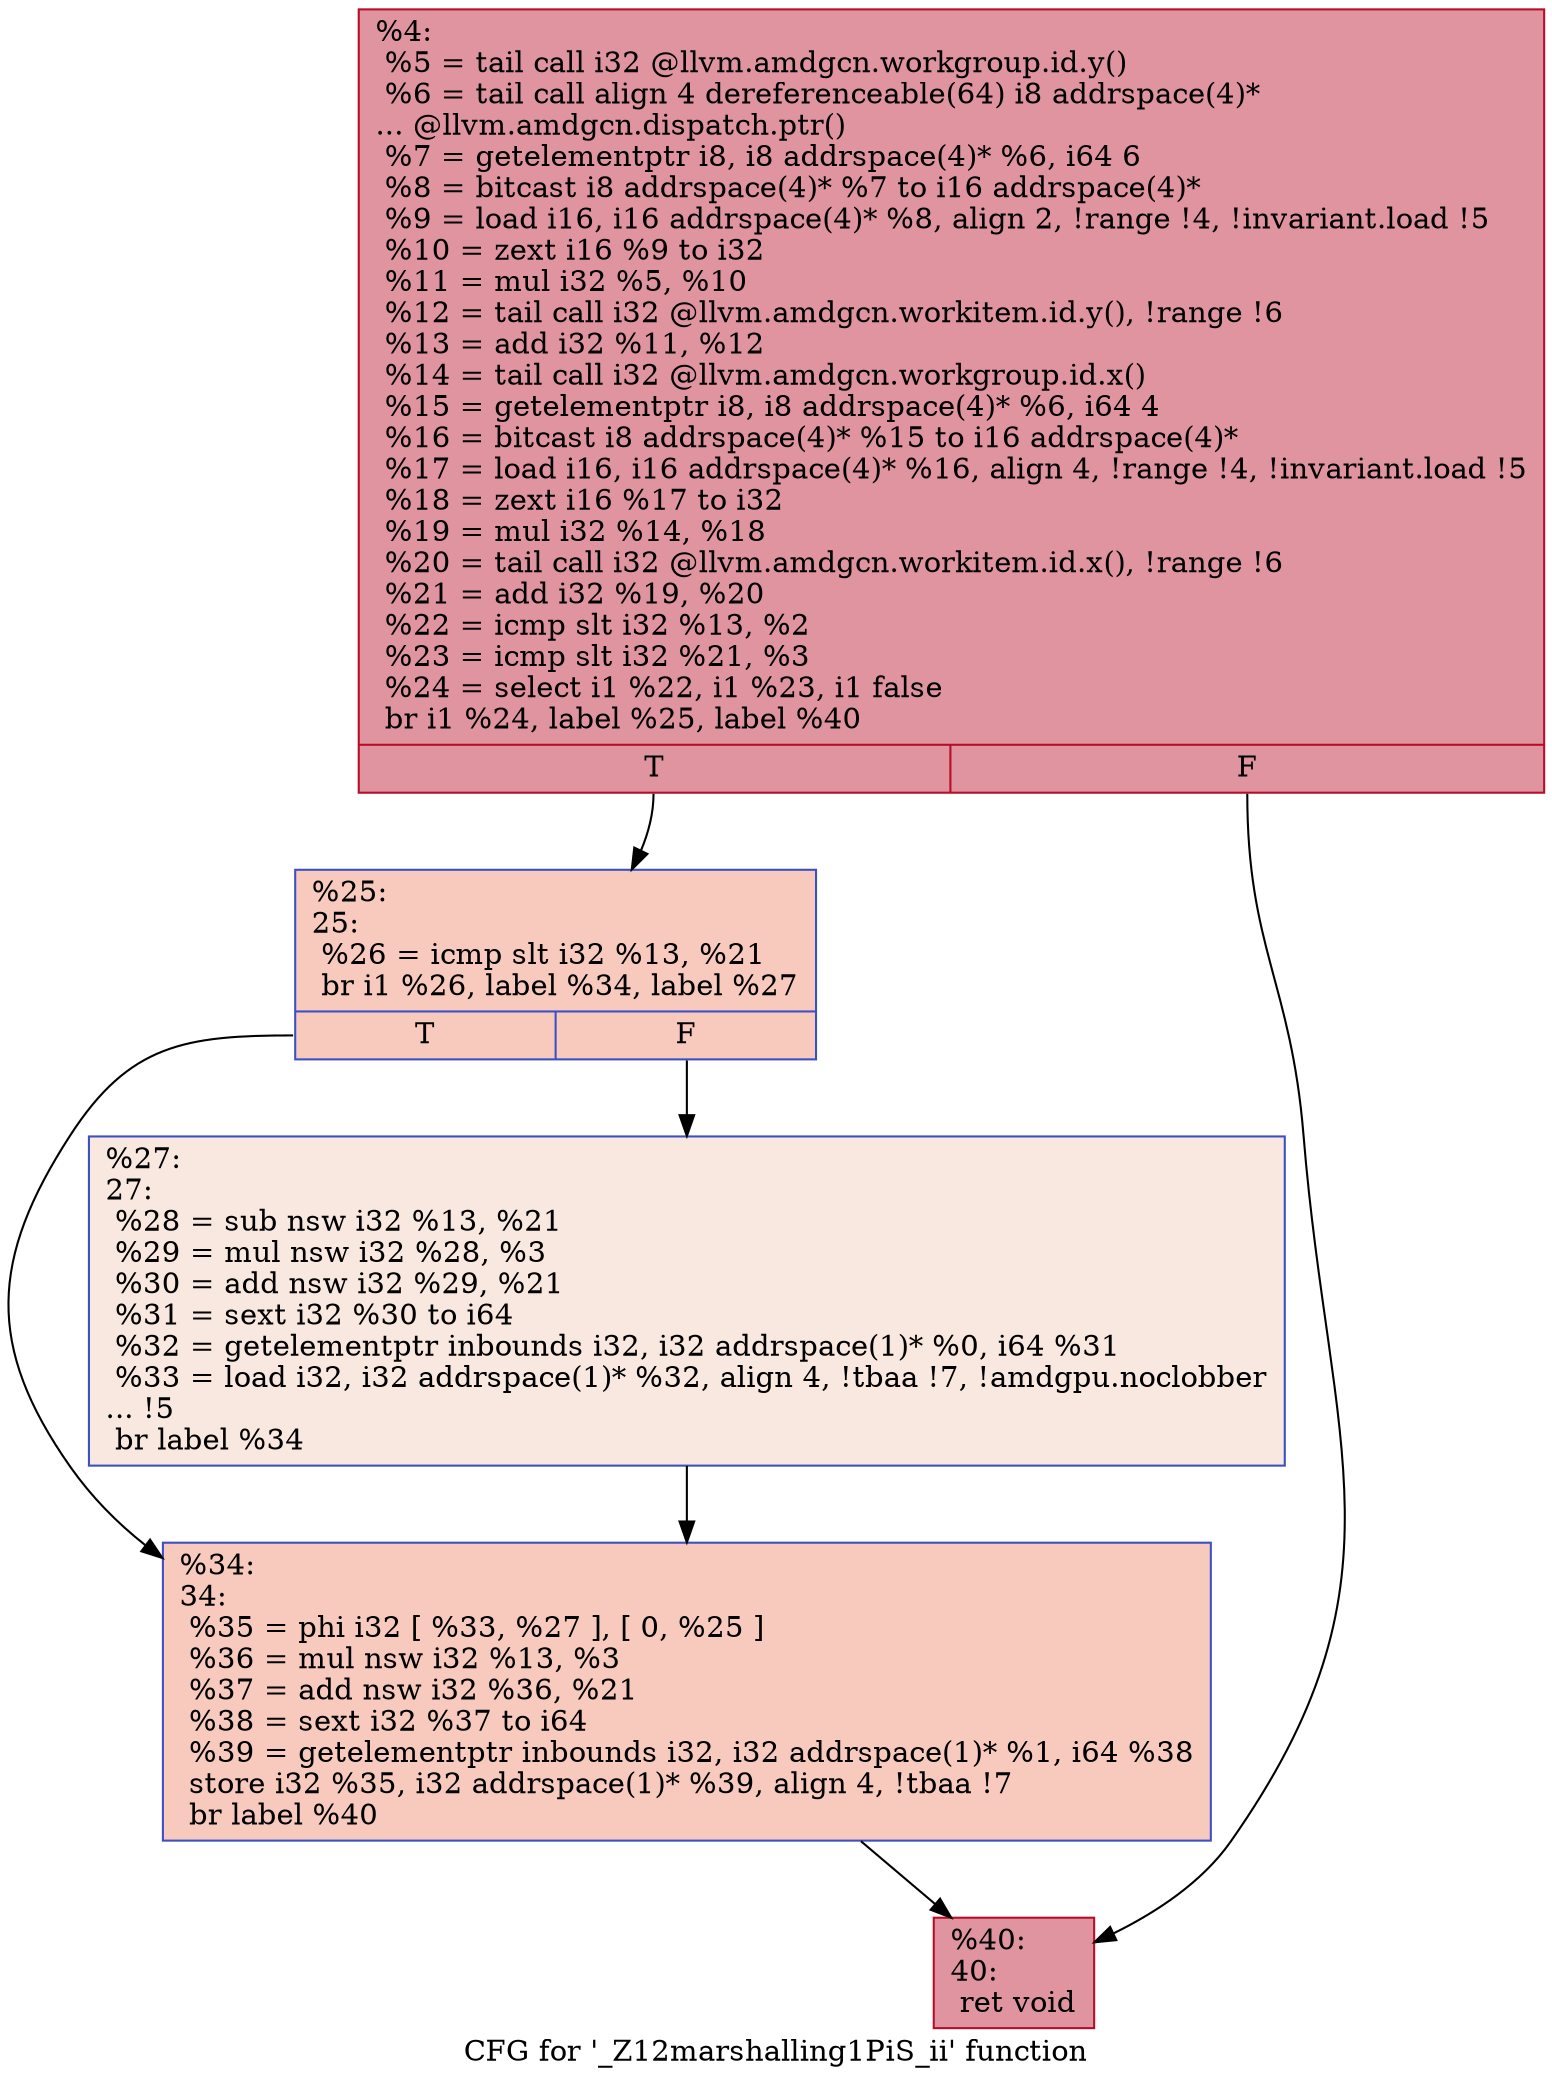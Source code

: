 digraph "CFG for '_Z12marshalling1PiS_ii' function" {
	label="CFG for '_Z12marshalling1PiS_ii' function";

	Node0x5a6e490 [shape=record,color="#b70d28ff", style=filled, fillcolor="#b70d2870",label="{%4:\l  %5 = tail call i32 @llvm.amdgcn.workgroup.id.y()\l  %6 = tail call align 4 dereferenceable(64) i8 addrspace(4)*\l... @llvm.amdgcn.dispatch.ptr()\l  %7 = getelementptr i8, i8 addrspace(4)* %6, i64 6\l  %8 = bitcast i8 addrspace(4)* %7 to i16 addrspace(4)*\l  %9 = load i16, i16 addrspace(4)* %8, align 2, !range !4, !invariant.load !5\l  %10 = zext i16 %9 to i32\l  %11 = mul i32 %5, %10\l  %12 = tail call i32 @llvm.amdgcn.workitem.id.y(), !range !6\l  %13 = add i32 %11, %12\l  %14 = tail call i32 @llvm.amdgcn.workgroup.id.x()\l  %15 = getelementptr i8, i8 addrspace(4)* %6, i64 4\l  %16 = bitcast i8 addrspace(4)* %15 to i16 addrspace(4)*\l  %17 = load i16, i16 addrspace(4)* %16, align 4, !range !4, !invariant.load !5\l  %18 = zext i16 %17 to i32\l  %19 = mul i32 %14, %18\l  %20 = tail call i32 @llvm.amdgcn.workitem.id.x(), !range !6\l  %21 = add i32 %19, %20\l  %22 = icmp slt i32 %13, %2\l  %23 = icmp slt i32 %21, %3\l  %24 = select i1 %22, i1 %23, i1 false\l  br i1 %24, label %25, label %40\l|{<s0>T|<s1>F}}"];
	Node0x5a6e490:s0 -> Node0x5a71f30;
	Node0x5a6e490:s1 -> Node0x5a71fc0;
	Node0x5a71f30 [shape=record,color="#3d50c3ff", style=filled, fillcolor="#ef886b70",label="{%25:\l25:                                               \l  %26 = icmp slt i32 %13, %21\l  br i1 %26, label %34, label %27\l|{<s0>T|<s1>F}}"];
	Node0x5a71f30:s0 -> Node0x5a72190;
	Node0x5a71f30:s1 -> Node0x5a721e0;
	Node0x5a721e0 [shape=record,color="#3d50c3ff", style=filled, fillcolor="#f1ccb870",label="{%27:\l27:                                               \l  %28 = sub nsw i32 %13, %21\l  %29 = mul nsw i32 %28, %3\l  %30 = add nsw i32 %29, %21\l  %31 = sext i32 %30 to i64\l  %32 = getelementptr inbounds i32, i32 addrspace(1)* %0, i64 %31\l  %33 = load i32, i32 addrspace(1)* %32, align 4, !tbaa !7, !amdgpu.noclobber\l... !5\l  br label %34\l}"];
	Node0x5a721e0 -> Node0x5a72190;
	Node0x5a72190 [shape=record,color="#3d50c3ff", style=filled, fillcolor="#ef886b70",label="{%34:\l34:                                               \l  %35 = phi i32 [ %33, %27 ], [ 0, %25 ]\l  %36 = mul nsw i32 %13, %3\l  %37 = add nsw i32 %36, %21\l  %38 = sext i32 %37 to i64\l  %39 = getelementptr inbounds i32, i32 addrspace(1)* %1, i64 %38\l  store i32 %35, i32 addrspace(1)* %39, align 4, !tbaa !7\l  br label %40\l}"];
	Node0x5a72190 -> Node0x5a71fc0;
	Node0x5a71fc0 [shape=record,color="#b70d28ff", style=filled, fillcolor="#b70d2870",label="{%40:\l40:                                               \l  ret void\l}"];
}

